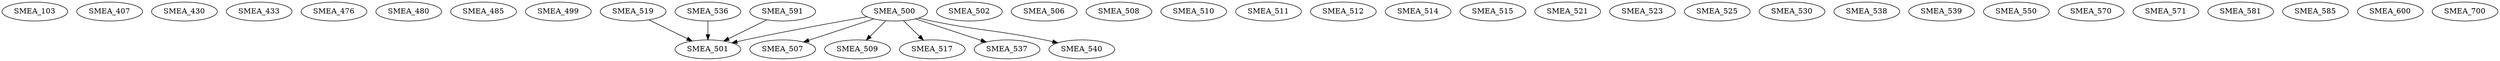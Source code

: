 digraph G {
    SMEA_103;
    SMEA_407;
    SMEA_430;
    SMEA_433;
    SMEA_476;
    SMEA_480;
    SMEA_485;
    SMEA_499;
    SMEA_500;
    edge [color=black];
    SMEA_500 -> SMEA_501;
    SMEA_519 -> SMEA_501;
    SMEA_536 -> SMEA_501;
    SMEA_591 -> SMEA_501;
    SMEA_502;
    SMEA_506;
    edge [color=black];
    SMEA_500 -> SMEA_507;
    SMEA_508;
    edge [color=black];
    SMEA_500 -> SMEA_509;
    SMEA_510;
    SMEA_511;
    SMEA_512;
    SMEA_514;
    SMEA_515;
    edge [color=black];
    SMEA_500 -> SMEA_517;
    SMEA_519;
    SMEA_521;
    SMEA_523;
    SMEA_525;
    SMEA_530;
    SMEA_536;
    edge [color=black];
    SMEA_500 -> SMEA_537;
    SMEA_538;
    SMEA_539;
    edge [color=black];
    SMEA_500 -> SMEA_540;
    SMEA_550;
    SMEA_570;
    SMEA_571;
    SMEA_581;
    SMEA_585;
    SMEA_591;
    SMEA_600;
    SMEA_700;
}
